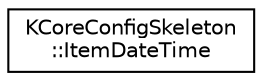 digraph "Graphical Class Hierarchy"
{
  edge [fontname="Helvetica",fontsize="10",labelfontname="Helvetica",labelfontsize="10"];
  node [fontname="Helvetica",fontsize="10",shape=record];
  rankdir="LR";
  Node0 [label="KCoreConfigSkeleton\l::ItemDateTime",height=0.2,width=0.4,color="black", fillcolor="white", style="filled",URL="$classKCoreConfigSkeleton_1_1ItemDateTime.html",tooltip="Class for handling a QDateTime preferences item. "];
}
